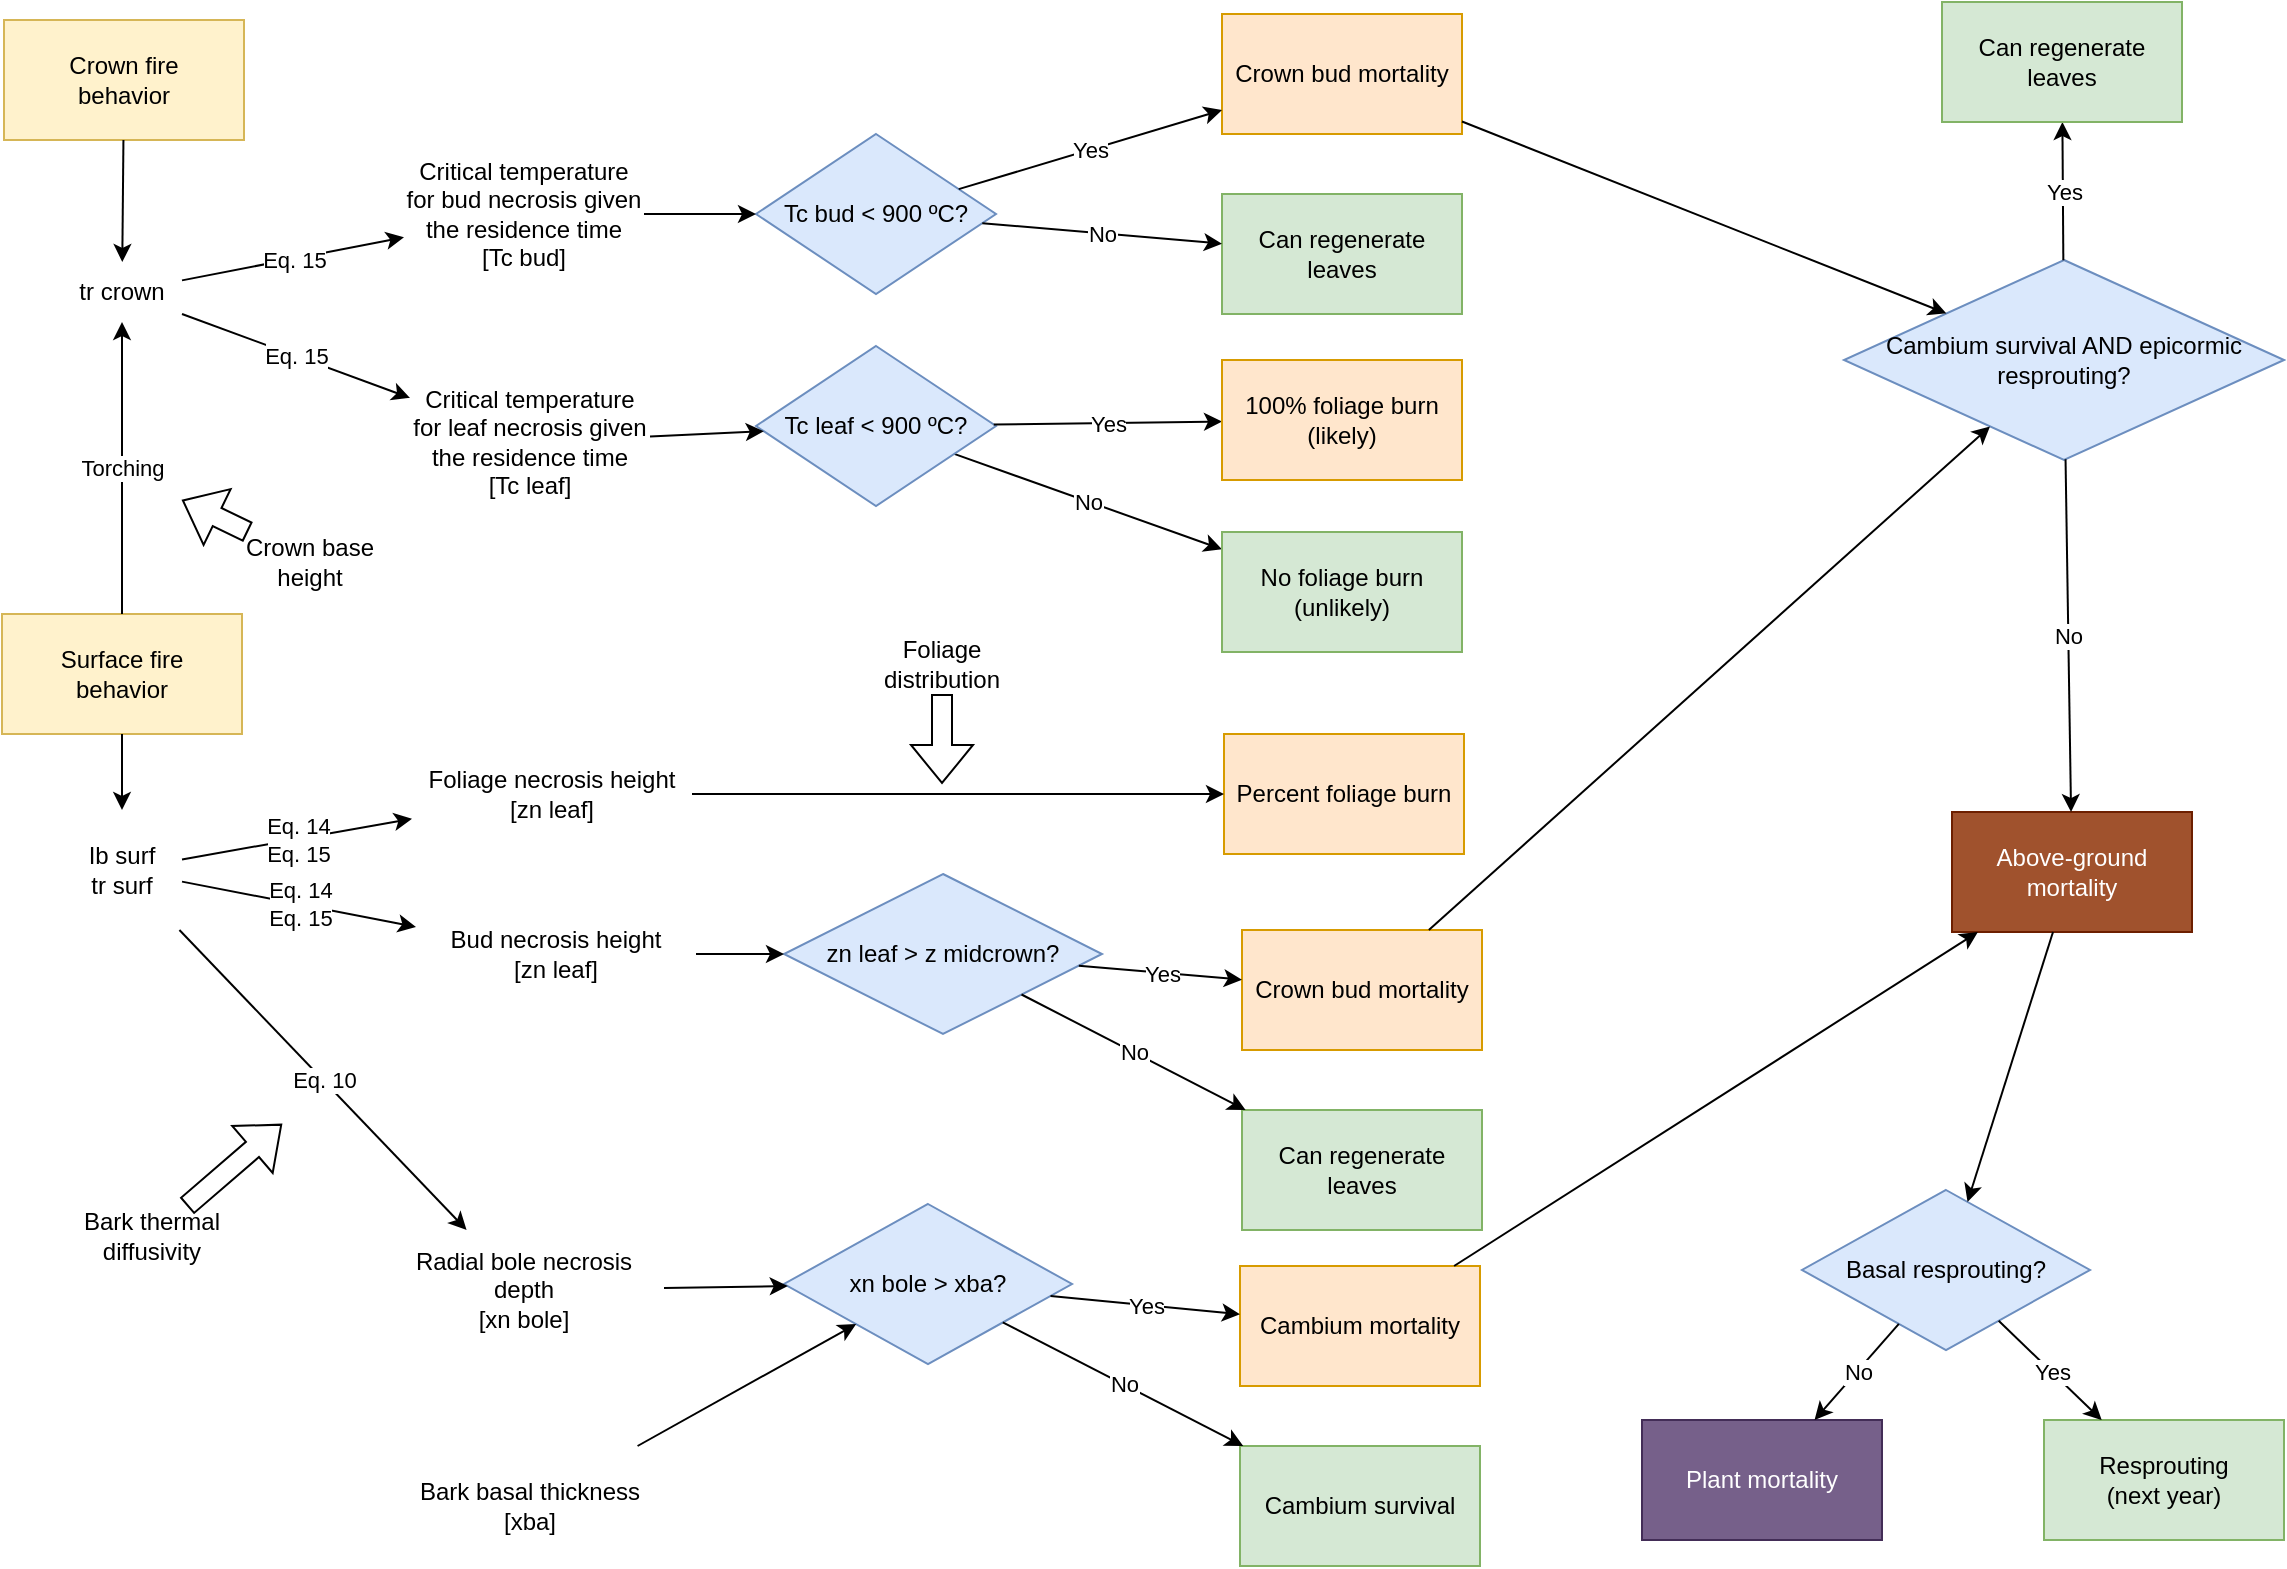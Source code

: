 <mxfile version="21.3.3" type="github">
  <diagram name="Pàgina-1" id="bBgiHrPNS2ZgieH73Jew">
    <mxGraphModel dx="1434" dy="822" grid="1" gridSize="10" guides="1" tooltips="1" connect="1" arrows="1" fold="1" page="1" pageScale="1" pageWidth="1169" pageHeight="827" math="0" shadow="0">
      <root>
        <mxCell id="0" />
        <mxCell id="1" parent="0" />
        <mxCell id="AxkiLZUDBh2oXADrsPW7-1" value="&lt;div&gt;Crown fire&lt;/div&gt;&lt;div&gt;behavior&lt;br&gt;&lt;/div&gt;" style="rounded=0;whiteSpace=wrap;html=1;fillColor=#fff2cc;strokeColor=#d6b656;" parent="1" vertex="1">
          <mxGeometry x="21" y="50" width="120" height="60" as="geometry" />
        </mxCell>
        <mxCell id="AxkiLZUDBh2oXADrsPW7-3" value="tr crown" style="text;html=1;strokeColor=none;fillColor=none;align=center;verticalAlign=middle;whiteSpace=wrap;rounded=0;" parent="1" vertex="1">
          <mxGeometry x="50" y="171" width="60" height="30" as="geometry" />
        </mxCell>
        <mxCell id="AxkiLZUDBh2oXADrsPW7-6" value="Tc bud &amp;lt; 900 ºC?" style="rhombus;whiteSpace=wrap;html=1;fillColor=#dae8fc;strokeColor=#6c8ebf;" parent="1" vertex="1">
          <mxGeometry x="397" y="107" width="120" height="80" as="geometry" />
        </mxCell>
        <mxCell id="AxkiLZUDBh2oXADrsPW7-8" value="&lt;div&gt;Critical temperature for bud necrosis given the residence time&lt;br&gt;&lt;/div&gt;&lt;div&gt;[Tc bud]&lt;/div&gt;" style="text;html=1;strokeColor=none;fillColor=none;align=center;verticalAlign=middle;whiteSpace=wrap;rounded=0;" parent="1" vertex="1">
          <mxGeometry x="221" y="117" width="120" height="60" as="geometry" />
        </mxCell>
        <mxCell id="AxkiLZUDBh2oXADrsPW7-9" value="" style="endArrow=classic;html=1;rounded=0;" parent="1" source="AxkiLZUDBh2oXADrsPW7-3" target="AxkiLZUDBh2oXADrsPW7-8" edge="1">
          <mxGeometry relative="1" as="geometry">
            <mxPoint x="130" y="147" as="sourcePoint" />
            <mxPoint x="500" y="407" as="targetPoint" />
          </mxGeometry>
        </mxCell>
        <mxCell id="AxkiLZUDBh2oXADrsPW7-10" value="Eq. 15" style="edgeLabel;resizable=0;html=1;align=center;verticalAlign=middle;" parent="AxkiLZUDBh2oXADrsPW7-9" connectable="0" vertex="1">
          <mxGeometry relative="1" as="geometry" />
        </mxCell>
        <mxCell id="AxkiLZUDBh2oXADrsPW7-11" value="" style="endArrow=classic;html=1;rounded=0;" parent="1" source="AxkiLZUDBh2oXADrsPW7-8" target="AxkiLZUDBh2oXADrsPW7-6" edge="1">
          <mxGeometry width="50" height="50" relative="1" as="geometry">
            <mxPoint x="400" y="427" as="sourcePoint" />
            <mxPoint x="450" y="377" as="targetPoint" />
          </mxGeometry>
        </mxCell>
        <mxCell id="AxkiLZUDBh2oXADrsPW7-13" value="Crown bud mortality" style="rounded=0;whiteSpace=wrap;html=1;fillColor=#ffe6cc;strokeColor=#d79b00;" parent="1" vertex="1">
          <mxGeometry x="630" y="47" width="120" height="60" as="geometry" />
        </mxCell>
        <mxCell id="AxkiLZUDBh2oXADrsPW7-14" value="" style="endArrow=classic;html=1;rounded=0;" parent="1" source="AxkiLZUDBh2oXADrsPW7-6" target="AxkiLZUDBh2oXADrsPW7-13" edge="1">
          <mxGeometry relative="1" as="geometry">
            <mxPoint x="520" y="147" as="sourcePoint" />
            <mxPoint x="231" y="159" as="targetPoint" />
          </mxGeometry>
        </mxCell>
        <mxCell id="AxkiLZUDBh2oXADrsPW7-15" value="Yes" style="edgeLabel;resizable=0;html=1;align=center;verticalAlign=middle;" parent="AxkiLZUDBh2oXADrsPW7-14" connectable="0" vertex="1">
          <mxGeometry relative="1" as="geometry" />
        </mxCell>
        <mxCell id="AxkiLZUDBh2oXADrsPW7-16" value="" style="endArrow=classic;html=1;rounded=0;" parent="1" source="AxkiLZUDBh2oXADrsPW7-25" target="AxkiLZUDBh2oXADrsPW7-30" edge="1">
          <mxGeometry relative="1" as="geometry">
            <mxPoint x="496.603" y="323.598" as="sourcePoint" />
            <mxPoint x="630" y="369.399" as="targetPoint" />
            <Array as="points" />
          </mxGeometry>
        </mxCell>
        <mxCell id="AxkiLZUDBh2oXADrsPW7-17" value="No" style="edgeLabel;resizable=0;html=1;align=center;verticalAlign=middle;" parent="AxkiLZUDBh2oXADrsPW7-16" connectable="0" vertex="1">
          <mxGeometry relative="1" as="geometry" />
        </mxCell>
        <mxCell id="AxkiLZUDBh2oXADrsPW7-18" value="&lt;div&gt;Critical temperature for leaf necrosis given the residence time&lt;br&gt;&lt;/div&gt;&lt;div&gt;[Tc leaf]&lt;/div&gt;" style="text;html=1;strokeColor=none;fillColor=none;align=center;verticalAlign=middle;whiteSpace=wrap;rounded=0;" parent="1" vertex="1">
          <mxGeometry x="224" y="231" width="120" height="60" as="geometry" />
        </mxCell>
        <mxCell id="AxkiLZUDBh2oXADrsPW7-23" value="" style="endArrow=classic;html=1;rounded=0;" parent="1" source="AxkiLZUDBh2oXADrsPW7-3" target="AxkiLZUDBh2oXADrsPW7-18" edge="1">
          <mxGeometry relative="1" as="geometry">
            <mxPoint x="130" y="205" as="sourcePoint" />
            <mxPoint x="231" y="203" as="targetPoint" />
          </mxGeometry>
        </mxCell>
        <mxCell id="AxkiLZUDBh2oXADrsPW7-24" value="Eq. 15" style="edgeLabel;resizable=0;html=1;align=center;verticalAlign=middle;" parent="AxkiLZUDBh2oXADrsPW7-23" connectable="0" vertex="1">
          <mxGeometry relative="1" as="geometry" />
        </mxCell>
        <mxCell id="AxkiLZUDBh2oXADrsPW7-25" value="Tc leaf &amp;lt; 900 ºC?" style="rhombus;whiteSpace=wrap;html=1;fillColor=#dae8fc;strokeColor=#6c8ebf;" parent="1" vertex="1">
          <mxGeometry x="397" y="213" width="120" height="80" as="geometry" />
        </mxCell>
        <mxCell id="AxkiLZUDBh2oXADrsPW7-26" value="" style="endArrow=classic;html=1;rounded=0;" parent="1" source="AxkiLZUDBh2oXADrsPW7-18" target="AxkiLZUDBh2oXADrsPW7-25" edge="1">
          <mxGeometry width="50" height="50" relative="1" as="geometry">
            <mxPoint x="351" y="201" as="sourcePoint" />
            <mxPoint x="407" y="201" as="targetPoint" />
          </mxGeometry>
        </mxCell>
        <mxCell id="AxkiLZUDBh2oXADrsPW7-27" value="" style="endArrow=classic;html=1;rounded=0;" parent="1" source="AxkiLZUDBh2oXADrsPW7-25" target="AxkiLZUDBh2oXADrsPW7-29" edge="1">
          <mxGeometry relative="1" as="geometry">
            <mxPoint x="517" y="310" as="sourcePoint" />
            <mxPoint x="640" y="330" as="targetPoint" />
          </mxGeometry>
        </mxCell>
        <mxCell id="AxkiLZUDBh2oXADrsPW7-28" value="Yes" style="edgeLabel;resizable=0;html=1;align=center;verticalAlign=middle;" parent="AxkiLZUDBh2oXADrsPW7-27" connectable="0" vertex="1">
          <mxGeometry relative="1" as="geometry" />
        </mxCell>
        <mxCell id="AxkiLZUDBh2oXADrsPW7-29" value="&lt;div&gt;100% foliage burn&lt;/div&gt;&lt;div&gt;(likely)&lt;br&gt;&lt;/div&gt;" style="rounded=0;whiteSpace=wrap;html=1;fillColor=#ffe6cc;strokeColor=#d79b00;" parent="1" vertex="1">
          <mxGeometry x="630" y="220" width="120" height="60" as="geometry" />
        </mxCell>
        <mxCell id="AxkiLZUDBh2oXADrsPW7-30" value="&lt;div&gt;No foliage burn&lt;/div&gt;&lt;div&gt;(unlikely)&lt;br&gt;&lt;/div&gt;" style="rounded=0;whiteSpace=wrap;html=1;fillColor=#d5e8d4;strokeColor=#82b366;" parent="1" vertex="1">
          <mxGeometry x="630" y="306" width="120" height="60" as="geometry" />
        </mxCell>
        <mxCell id="AxkiLZUDBh2oXADrsPW7-31" value="Can regenerate leaves" style="rounded=0;whiteSpace=wrap;html=1;fillColor=#d5e8d4;strokeColor=#82b366;" parent="1" vertex="1">
          <mxGeometry x="630" y="137" width="120" height="60" as="geometry" />
        </mxCell>
        <mxCell id="AxkiLZUDBh2oXADrsPW7-32" value="" style="endArrow=classic;html=1;rounded=0;" parent="1" source="AxkiLZUDBh2oXADrsPW7-6" target="AxkiLZUDBh2oXADrsPW7-31" edge="1">
          <mxGeometry relative="1" as="geometry">
            <mxPoint x="507" y="291" as="sourcePoint" />
            <mxPoint x="640" y="336" as="targetPoint" />
            <Array as="points" />
          </mxGeometry>
        </mxCell>
        <mxCell id="AxkiLZUDBh2oXADrsPW7-33" value="No" style="edgeLabel;resizable=0;html=1;align=center;verticalAlign=middle;" parent="AxkiLZUDBh2oXADrsPW7-32" connectable="0" vertex="1">
          <mxGeometry relative="1" as="geometry" />
        </mxCell>
        <mxCell id="AxkiLZUDBh2oXADrsPW7-34" value="&lt;div&gt;Surface fire &lt;br&gt;&lt;/div&gt;&lt;div&gt;behavior&lt;/div&gt;" style="rounded=0;whiteSpace=wrap;html=1;fillColor=#fff2cc;strokeColor=#d6b656;" parent="1" vertex="1">
          <mxGeometry x="20" y="347" width="120" height="60" as="geometry" />
        </mxCell>
        <mxCell id="AxkiLZUDBh2oXADrsPW7-35" value="" style="endArrow=classic;html=1;rounded=0;" parent="1" source="AxkiLZUDBh2oXADrsPW7-1" target="AxkiLZUDBh2oXADrsPW7-3" edge="1">
          <mxGeometry width="50" height="50" relative="1" as="geometry">
            <mxPoint x="351" y="157" as="sourcePoint" />
            <mxPoint x="407" y="157" as="targetPoint" />
          </mxGeometry>
        </mxCell>
        <mxCell id="AxkiLZUDBh2oXADrsPW7-36" value="&lt;div&gt;Ib surf&lt;br&gt;&lt;/div&gt;&lt;div&gt;tr surf&lt;/div&gt;" style="text;html=1;strokeColor=none;fillColor=none;align=center;verticalAlign=middle;whiteSpace=wrap;rounded=0;" parent="1" vertex="1">
          <mxGeometry x="50" y="445" width="60" height="60" as="geometry" />
        </mxCell>
        <mxCell id="AxkiLZUDBh2oXADrsPW7-37" value="&lt;div&gt;Foliage necrosis height&lt;br&gt;&lt;/div&gt;&lt;div&gt;[zn leaf]&lt;/div&gt;" style="text;html=1;strokeColor=none;fillColor=none;align=center;verticalAlign=middle;whiteSpace=wrap;rounded=0;" parent="1" vertex="1">
          <mxGeometry x="225" y="407" width="140" height="60" as="geometry" />
        </mxCell>
        <mxCell id="AxkiLZUDBh2oXADrsPW7-38" value="&lt;div&gt;Bud necrosis height&lt;br&gt;&lt;/div&gt;&lt;div&gt;[zn leaf]&lt;/div&gt;" style="text;html=1;strokeColor=none;fillColor=none;align=center;verticalAlign=middle;whiteSpace=wrap;rounded=0;" parent="1" vertex="1">
          <mxGeometry x="227" y="487" width="140" height="60" as="geometry" />
        </mxCell>
        <mxCell id="AxkiLZUDBh2oXADrsPW7-39" value="&lt;div&gt;Percent foliage burn&lt;/div&gt;" style="rounded=0;whiteSpace=wrap;html=1;fillColor=#ffe6cc;strokeColor=#d79b00;" parent="1" vertex="1">
          <mxGeometry x="631" y="407" width="120" height="60" as="geometry" />
        </mxCell>
        <mxCell id="AxkiLZUDBh2oXADrsPW7-40" value="" style="endArrow=classic;html=1;rounded=0;" parent="1" source="AxkiLZUDBh2oXADrsPW7-37" target="AxkiLZUDBh2oXADrsPW7-39" edge="1">
          <mxGeometry width="50" height="50" relative="1" as="geometry">
            <mxPoint x="354" y="232" as="sourcePoint" />
            <mxPoint x="407" y="232" as="targetPoint" />
          </mxGeometry>
        </mxCell>
        <mxCell id="AxkiLZUDBh2oXADrsPW7-41" value="zn leaf &amp;gt; z midcrown?" style="rhombus;whiteSpace=wrap;html=1;fillColor=#dae8fc;strokeColor=#6c8ebf;" parent="1" vertex="1">
          <mxGeometry x="411" y="477" width="159" height="80" as="geometry" />
        </mxCell>
        <mxCell id="AxkiLZUDBh2oXADrsPW7-42" value="Crown bud mortality" style="rounded=0;whiteSpace=wrap;html=1;fillColor=#ffe6cc;strokeColor=#d79b00;" parent="1" vertex="1">
          <mxGeometry x="640" y="505" width="120" height="60" as="geometry" />
        </mxCell>
        <mxCell id="AxkiLZUDBh2oXADrsPW7-43" value="" style="endArrow=classic;html=1;rounded=0;" parent="1" source="AxkiLZUDBh2oXADrsPW7-41" target="AxkiLZUDBh2oXADrsPW7-42" edge="1">
          <mxGeometry relative="1" as="geometry">
            <mxPoint x="530" y="605" as="sourcePoint" />
            <mxPoint x="241" y="617" as="targetPoint" />
          </mxGeometry>
        </mxCell>
        <mxCell id="AxkiLZUDBh2oXADrsPW7-44" value="Yes" style="edgeLabel;resizable=0;html=1;align=center;verticalAlign=middle;" parent="AxkiLZUDBh2oXADrsPW7-43" connectable="0" vertex="1">
          <mxGeometry relative="1" as="geometry" />
        </mxCell>
        <mxCell id="AxkiLZUDBh2oXADrsPW7-45" value="Can regenerate leaves" style="rounded=0;whiteSpace=wrap;html=1;fillColor=#d5e8d4;strokeColor=#82b366;" parent="1" vertex="1">
          <mxGeometry x="640" y="595" width="120" height="60" as="geometry" />
        </mxCell>
        <mxCell id="AxkiLZUDBh2oXADrsPW7-46" value="" style="endArrow=classic;html=1;rounded=0;" parent="1" source="AxkiLZUDBh2oXADrsPW7-41" target="AxkiLZUDBh2oXADrsPW7-45" edge="1">
          <mxGeometry relative="1" as="geometry">
            <mxPoint x="517" y="749" as="sourcePoint" />
            <mxPoint x="650" y="794" as="targetPoint" />
            <Array as="points" />
          </mxGeometry>
        </mxCell>
        <mxCell id="AxkiLZUDBh2oXADrsPW7-47" value="No" style="edgeLabel;resizable=0;html=1;align=center;verticalAlign=middle;" parent="AxkiLZUDBh2oXADrsPW7-46" connectable="0" vertex="1">
          <mxGeometry relative="1" as="geometry" />
        </mxCell>
        <mxCell id="AxkiLZUDBh2oXADrsPW7-48" value="" style="endArrow=classic;html=1;rounded=0;" parent="1" source="AxkiLZUDBh2oXADrsPW7-38" edge="1">
          <mxGeometry width="50" height="50" relative="1" as="geometry">
            <mxPoint x="354" y="232" as="sourcePoint" />
            <mxPoint x="411" y="517" as="targetPoint" />
          </mxGeometry>
        </mxCell>
        <mxCell id="AxkiLZUDBh2oXADrsPW7-49" value="" style="endArrow=classic;html=1;rounded=0;" parent="1" source="AxkiLZUDBh2oXADrsPW7-36" target="AxkiLZUDBh2oXADrsPW7-37" edge="1">
          <mxGeometry relative="1" as="geometry">
            <mxPoint x="120" y="163" as="sourcePoint" />
            <mxPoint x="234" y="208" as="targetPoint" />
          </mxGeometry>
        </mxCell>
        <mxCell id="AxkiLZUDBh2oXADrsPW7-50" value="&lt;div&gt;Eq. 14&lt;/div&gt;&lt;div&gt;Eq. 15&lt;br&gt;&lt;/div&gt;" style="edgeLabel;resizable=0;html=1;align=center;verticalAlign=middle;" parent="AxkiLZUDBh2oXADrsPW7-49" connectable="0" vertex="1">
          <mxGeometry relative="1" as="geometry" />
        </mxCell>
        <mxCell id="AxkiLZUDBh2oXADrsPW7-51" value="" style="endArrow=classic;html=1;rounded=0;" parent="1" source="AxkiLZUDBh2oXADrsPW7-36" target="AxkiLZUDBh2oXADrsPW7-38" edge="1">
          <mxGeometry relative="1" as="geometry">
            <mxPoint x="124" y="477" as="sourcePoint" />
            <mxPoint x="220" y="460" as="targetPoint" />
          </mxGeometry>
        </mxCell>
        <mxCell id="AxkiLZUDBh2oXADrsPW7-52" value="&lt;div&gt;Eq. 14&lt;/div&gt;&lt;div&gt;Eq. 15&lt;br&gt;&lt;/div&gt;" style="edgeLabel;resizable=0;html=1;align=center;verticalAlign=middle;" parent="AxkiLZUDBh2oXADrsPW7-51" connectable="0" vertex="1">
          <mxGeometry relative="1" as="geometry" />
        </mxCell>
        <mxCell id="AxkiLZUDBh2oXADrsPW7-53" value="" style="endArrow=classic;html=1;rounded=0;" parent="1" source="AxkiLZUDBh2oXADrsPW7-34" target="AxkiLZUDBh2oXADrsPW7-36" edge="1">
          <mxGeometry width="50" height="50" relative="1" as="geometry">
            <mxPoint x="90" y="72" as="sourcePoint" />
            <mxPoint x="90" y="136" as="targetPoint" />
          </mxGeometry>
        </mxCell>
        <mxCell id="AxkiLZUDBh2oXADrsPW7-54" value="&lt;div&gt;Radial bole necrosis depth&lt;br&gt;&lt;/div&gt;&lt;div&gt;[xn bole]&lt;/div&gt;" style="text;html=1;strokeColor=none;fillColor=none;align=center;verticalAlign=middle;whiteSpace=wrap;rounded=0;" parent="1" vertex="1">
          <mxGeometry x="211" y="655" width="140" height="60" as="geometry" />
        </mxCell>
        <mxCell id="AxkiLZUDBh2oXADrsPW7-55" value="xn bole &amp;gt; xba?" style="rhombus;whiteSpace=wrap;html=1;fillColor=#dae8fc;strokeColor=#6c8ebf;" parent="1" vertex="1">
          <mxGeometry x="411" y="642" width="144" height="80" as="geometry" />
        </mxCell>
        <mxCell id="AxkiLZUDBh2oXADrsPW7-56" value="" style="endArrow=classic;html=1;rounded=0;" parent="1" source="AxkiLZUDBh2oXADrsPW7-54" target="AxkiLZUDBh2oXADrsPW7-55" edge="1">
          <mxGeometry width="50" height="50" relative="1" as="geometry">
            <mxPoint x="377" y="527" as="sourcePoint" />
            <mxPoint x="421" y="527" as="targetPoint" />
          </mxGeometry>
        </mxCell>
        <mxCell id="AxkiLZUDBh2oXADrsPW7-57" value="Foliage distribution" style="text;html=1;strokeColor=none;fillColor=none;align=center;verticalAlign=middle;whiteSpace=wrap;rounded=0;" parent="1" vertex="1">
          <mxGeometry x="460" y="357" width="60" height="30" as="geometry" />
        </mxCell>
        <mxCell id="AxkiLZUDBh2oXADrsPW7-58" value="" style="shape=flexArrow;endArrow=classic;html=1;rounded=0;" parent="1" source="AxkiLZUDBh2oXADrsPW7-57" edge="1">
          <mxGeometry width="50" height="50" relative="1" as="geometry">
            <mxPoint x="483" y="372" as="sourcePoint" />
            <mxPoint x="490" y="432" as="targetPoint" />
          </mxGeometry>
        </mxCell>
        <mxCell id="AxkiLZUDBh2oXADrsPW7-64" value="Cambium mortality" style="rounded=0;whiteSpace=wrap;html=1;fillColor=#ffe6cc;strokeColor=#d79b00;" parent="1" vertex="1">
          <mxGeometry x="639" y="673" width="120" height="60" as="geometry" />
        </mxCell>
        <mxCell id="AxkiLZUDBh2oXADrsPW7-65" value="" style="endArrow=classic;html=1;rounded=0;" parent="1" source="AxkiLZUDBh2oXADrsPW7-55" target="AxkiLZUDBh2oXADrsPW7-64" edge="1">
          <mxGeometry relative="1" as="geometry">
            <mxPoint x="557" y="691" as="sourcePoint" />
            <mxPoint x="240" y="785" as="targetPoint" />
          </mxGeometry>
        </mxCell>
        <mxCell id="AxkiLZUDBh2oXADrsPW7-66" value="Yes" style="edgeLabel;resizable=0;html=1;align=center;verticalAlign=middle;" parent="AxkiLZUDBh2oXADrsPW7-65" connectable="0" vertex="1">
          <mxGeometry relative="1" as="geometry" />
        </mxCell>
        <mxCell id="AxkiLZUDBh2oXADrsPW7-67" value="Cambium survival" style="rounded=0;whiteSpace=wrap;html=1;fillColor=#d5e8d4;strokeColor=#82b366;" parent="1" vertex="1">
          <mxGeometry x="639" y="763" width="120" height="60" as="geometry" />
        </mxCell>
        <mxCell id="AxkiLZUDBh2oXADrsPW7-68" value="" style="endArrow=classic;html=1;rounded=0;" parent="1" source="AxkiLZUDBh2oXADrsPW7-55" target="AxkiLZUDBh2oXADrsPW7-67" edge="1">
          <mxGeometry relative="1" as="geometry">
            <mxPoint x="529" y="705" as="sourcePoint" />
            <mxPoint x="649" y="962" as="targetPoint" />
            <Array as="points" />
          </mxGeometry>
        </mxCell>
        <mxCell id="AxkiLZUDBh2oXADrsPW7-69" value="No" style="edgeLabel;resizable=0;html=1;align=center;verticalAlign=middle;" parent="AxkiLZUDBh2oXADrsPW7-68" connectable="0" vertex="1">
          <mxGeometry relative="1" as="geometry" />
        </mxCell>
        <mxCell id="AxkiLZUDBh2oXADrsPW7-71" value="" style="endArrow=classic;html=1;rounded=0;" parent="1" source="AxkiLZUDBh2oXADrsPW7-36" target="AxkiLZUDBh2oXADrsPW7-54" edge="1">
          <mxGeometry relative="1" as="geometry">
            <mxPoint x="120" y="491" as="sourcePoint" />
            <mxPoint x="237" y="513" as="targetPoint" />
          </mxGeometry>
        </mxCell>
        <mxCell id="AxkiLZUDBh2oXADrsPW7-72" value="&lt;div&gt;Eq. 10&lt;/div&gt;" style="edgeLabel;resizable=0;html=1;align=center;verticalAlign=middle;" parent="AxkiLZUDBh2oXADrsPW7-71" connectable="0" vertex="1">
          <mxGeometry relative="1" as="geometry" />
        </mxCell>
        <mxCell id="AxkiLZUDBh2oXADrsPW7-73" value="Bark thermal diffusivity" style="text;html=1;strokeColor=none;fillColor=none;align=center;verticalAlign=middle;whiteSpace=wrap;rounded=0;" parent="1" vertex="1">
          <mxGeometry x="50" y="643" width="90" height="30" as="geometry" />
        </mxCell>
        <mxCell id="AxkiLZUDBh2oXADrsPW7-74" value="" style="shape=flexArrow;endArrow=classic;html=1;rounded=0;" parent="1" source="AxkiLZUDBh2oXADrsPW7-73" edge="1">
          <mxGeometry width="50" height="50" relative="1" as="geometry">
            <mxPoint x="500" y="397" as="sourcePoint" />
            <mxPoint x="160" y="602" as="targetPoint" />
          </mxGeometry>
        </mxCell>
        <mxCell id="AxkiLZUDBh2oXADrsPW7-75" value="&lt;div&gt;Bark basal thickness&lt;br&gt;&lt;/div&gt;&lt;div&gt;[xba]&lt;br&gt;&lt;/div&gt;" style="text;html=1;strokeColor=none;fillColor=none;align=center;verticalAlign=middle;whiteSpace=wrap;rounded=0;" parent="1" vertex="1">
          <mxGeometry x="214" y="763" width="140" height="60" as="geometry" />
        </mxCell>
        <mxCell id="AxkiLZUDBh2oXADrsPW7-76" value="" style="endArrow=classic;html=1;rounded=0;" parent="1" source="AxkiLZUDBh2oXADrsPW7-75" target="AxkiLZUDBh2oXADrsPW7-55" edge="1">
          <mxGeometry width="50" height="50" relative="1" as="geometry">
            <mxPoint x="361" y="694" as="sourcePoint" />
            <mxPoint x="423" y="693" as="targetPoint" />
          </mxGeometry>
        </mxCell>
        <mxCell id="AxkiLZUDBh2oXADrsPW7-81" value="&lt;div&gt;Cambium survival AND epicormic &lt;br&gt;&lt;/div&gt;&lt;div&gt;resprouting?&lt;/div&gt;" style="rhombus;whiteSpace=wrap;html=1;fillColor=#dae8fc;strokeColor=#6c8ebf;" parent="1" vertex="1">
          <mxGeometry x="941" y="170" width="220" height="100" as="geometry" />
        </mxCell>
        <mxCell id="AxkiLZUDBh2oXADrsPW7-83" value="" style="endArrow=classic;html=1;rounded=0;" parent="1" source="AxkiLZUDBh2oXADrsPW7-13" target="AxkiLZUDBh2oXADrsPW7-81" edge="1">
          <mxGeometry width="50" height="50" relative="1" as="geometry">
            <mxPoint x="600" y="420" as="sourcePoint" />
            <mxPoint x="650" y="370" as="targetPoint" />
          </mxGeometry>
        </mxCell>
        <mxCell id="AxkiLZUDBh2oXADrsPW7-84" value="" style="endArrow=classic;html=1;rounded=0;" parent="1" source="AxkiLZUDBh2oXADrsPW7-42" target="AxkiLZUDBh2oXADrsPW7-81" edge="1">
          <mxGeometry width="50" height="50" relative="1" as="geometry">
            <mxPoint x="738" y="96" as="sourcePoint" />
            <mxPoint x="932" y="248" as="targetPoint" />
          </mxGeometry>
        </mxCell>
        <mxCell id="AxkiLZUDBh2oXADrsPW7-85" value="" style="endArrow=classic;html=1;rounded=0;" parent="1" source="AxkiLZUDBh2oXADrsPW7-81" target="AxkiLZUDBh2oXADrsPW7-101" edge="1">
          <mxGeometry relative="1" as="geometry">
            <mxPoint x="526" y="241" as="sourcePoint" />
            <mxPoint x="640" y="240" as="targetPoint" />
          </mxGeometry>
        </mxCell>
        <mxCell id="AxkiLZUDBh2oXADrsPW7-86" value="Yes" style="edgeLabel;resizable=0;html=1;align=center;verticalAlign=middle;" parent="AxkiLZUDBh2oXADrsPW7-85" connectable="0" vertex="1">
          <mxGeometry relative="1" as="geometry" />
        </mxCell>
        <mxCell id="AxkiLZUDBh2oXADrsPW7-87" value="&lt;div&gt;Above-ground&lt;/div&gt;&lt;div&gt;mortality&lt;br&gt;&lt;/div&gt;" style="rounded=0;whiteSpace=wrap;html=1;fillColor=#a0522d;fontColor=#ffffff;strokeColor=#6D1F00;" parent="1" vertex="1">
          <mxGeometry x="995" y="446" width="120" height="60" as="geometry" />
        </mxCell>
        <mxCell id="AxkiLZUDBh2oXADrsPW7-88" value="" style="endArrow=classic;html=1;rounded=0;" parent="1" source="AxkiLZUDBh2oXADrsPW7-81" target="AxkiLZUDBh2oXADrsPW7-87" edge="1">
          <mxGeometry relative="1" as="geometry">
            <mxPoint x="506" y="256" as="sourcePoint" />
            <mxPoint x="640" y="304" as="targetPoint" />
            <Array as="points" />
          </mxGeometry>
        </mxCell>
        <mxCell id="AxkiLZUDBh2oXADrsPW7-89" value="No" style="edgeLabel;resizable=0;html=1;align=center;verticalAlign=middle;" parent="AxkiLZUDBh2oXADrsPW7-88" connectable="0" vertex="1">
          <mxGeometry relative="1" as="geometry" />
        </mxCell>
        <mxCell id="AxkiLZUDBh2oXADrsPW7-90" value="" style="endArrow=classic;html=1;rounded=0;" parent="1" source="AxkiLZUDBh2oXADrsPW7-64" target="AxkiLZUDBh2oXADrsPW7-87" edge="1">
          <mxGeometry width="50" height="50" relative="1" as="geometry">
            <mxPoint x="750" y="515" as="sourcePoint" />
            <mxPoint x="1049" y="291" as="targetPoint" />
          </mxGeometry>
        </mxCell>
        <mxCell id="AxkiLZUDBh2oXADrsPW7-92" value="Basal resprouting?" style="rhombus;whiteSpace=wrap;html=1;fillColor=#dae8fc;strokeColor=#6c8ebf;" parent="1" vertex="1">
          <mxGeometry x="920" y="635" width="144" height="80" as="geometry" />
        </mxCell>
        <mxCell id="AxkiLZUDBh2oXADrsPW7-93" value="" style="endArrow=classic;html=1;rounded=0;" parent="1" source="AxkiLZUDBh2oXADrsPW7-87" target="AxkiLZUDBh2oXADrsPW7-92" edge="1">
          <mxGeometry width="50" height="50" relative="1" as="geometry">
            <mxPoint x="743" y="515" as="sourcePoint" />
            <mxPoint x="1024" y="263" as="targetPoint" />
          </mxGeometry>
        </mxCell>
        <mxCell id="AxkiLZUDBh2oXADrsPW7-95" value="Plant mortality" style="rounded=0;whiteSpace=wrap;html=1;fillColor=#76608a;strokeColor=#432D57;fontColor=#ffffff;" parent="1" vertex="1">
          <mxGeometry x="840" y="750" width="120" height="60" as="geometry" />
        </mxCell>
        <mxCell id="AxkiLZUDBh2oXADrsPW7-96" value="" style="endArrow=classic;html=1;rounded=0;" parent="1" source="AxkiLZUDBh2oXADrsPW7-92" target="AxkiLZUDBh2oXADrsPW7-95" edge="1">
          <mxGeometry relative="1" as="geometry">
            <mxPoint x="1062" y="280" as="sourcePoint" />
            <mxPoint x="1065" y="546" as="targetPoint" />
            <Array as="points" />
          </mxGeometry>
        </mxCell>
        <mxCell id="AxkiLZUDBh2oXADrsPW7-97" value="No" style="edgeLabel;resizable=0;html=1;align=center;verticalAlign=middle;" parent="AxkiLZUDBh2oXADrsPW7-96" connectable="0" vertex="1">
          <mxGeometry relative="1" as="geometry" />
        </mxCell>
        <mxCell id="AxkiLZUDBh2oXADrsPW7-98" value="&lt;div&gt;Resprouting&lt;/div&gt;&lt;div&gt;(next year)&lt;br&gt;&lt;/div&gt;" style="rounded=0;whiteSpace=wrap;html=1;fillColor=#d5e8d4;strokeColor=#82b366;" parent="1" vertex="1">
          <mxGeometry x="1041" y="750" width="120" height="60" as="geometry" />
        </mxCell>
        <mxCell id="AxkiLZUDBh2oXADrsPW7-99" value="" style="endArrow=classic;html=1;rounded=0;" parent="1" source="AxkiLZUDBh2oXADrsPW7-92" target="AxkiLZUDBh2oXADrsPW7-98" edge="1">
          <mxGeometry relative="1" as="geometry">
            <mxPoint x="982" y="216" as="sourcePoint" />
            <mxPoint x="760" y="177" as="targetPoint" />
          </mxGeometry>
        </mxCell>
        <mxCell id="AxkiLZUDBh2oXADrsPW7-100" value="Yes" style="edgeLabel;resizable=0;html=1;align=center;verticalAlign=middle;" parent="AxkiLZUDBh2oXADrsPW7-99" connectable="0" vertex="1">
          <mxGeometry relative="1" as="geometry" />
        </mxCell>
        <mxCell id="AxkiLZUDBh2oXADrsPW7-101" value="Can regenerate leaves" style="rounded=0;whiteSpace=wrap;html=1;fillColor=#d5e8d4;strokeColor=#82b366;" parent="1" vertex="1">
          <mxGeometry x="990" y="41" width="120" height="60" as="geometry" />
        </mxCell>
        <mxCell id="bId5LgiYHKoCAPE9A3Xx-1" value="" style="endArrow=classic;html=1;rounded=0;" edge="1" parent="1" source="AxkiLZUDBh2oXADrsPW7-34" target="AxkiLZUDBh2oXADrsPW7-3">
          <mxGeometry relative="1" as="geometry">
            <mxPoint x="119" y="515" as="sourcePoint" />
            <mxPoint x="262" y="665" as="targetPoint" />
          </mxGeometry>
        </mxCell>
        <mxCell id="bId5LgiYHKoCAPE9A3Xx-2" value="Torching" style="edgeLabel;resizable=0;html=1;align=center;verticalAlign=middle;" connectable="0" vertex="1" parent="bId5LgiYHKoCAPE9A3Xx-1">
          <mxGeometry relative="1" as="geometry" />
        </mxCell>
        <mxCell id="bId5LgiYHKoCAPE9A3Xx-3" value="Crown base height" style="text;html=1;strokeColor=none;fillColor=none;align=center;verticalAlign=middle;whiteSpace=wrap;rounded=0;" vertex="1" parent="1">
          <mxGeometry x="134" y="306" width="80" height="30" as="geometry" />
        </mxCell>
        <mxCell id="bId5LgiYHKoCAPE9A3Xx-4" value="" style="shape=flexArrow;endArrow=classic;html=1;rounded=0;" edge="1" parent="1" source="bId5LgiYHKoCAPE9A3Xx-3">
          <mxGeometry width="50" height="50" relative="1" as="geometry">
            <mxPoint x="500" y="397" as="sourcePoint" />
            <mxPoint x="110" y="290" as="targetPoint" />
          </mxGeometry>
        </mxCell>
      </root>
    </mxGraphModel>
  </diagram>
</mxfile>
